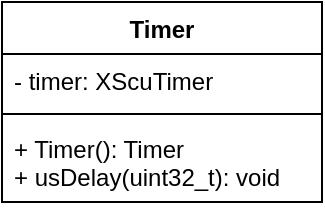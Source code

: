 <mxfile version="22.1.16" type="device">
  <diagram name="Side-1" id="rA3E82Ache6Bd3EJy5H8">
    <mxGraphModel dx="1098" dy="1180" grid="1" gridSize="10" guides="1" tooltips="1" connect="1" arrows="1" fold="1" page="1" pageScale="1" pageWidth="827" pageHeight="1169" math="0" shadow="0">
      <root>
        <mxCell id="0" />
        <mxCell id="1" parent="0" />
        <mxCell id="36WEJUsIsn0V1EynPZSD-1" value="Timer" style="swimlane;fontStyle=1;align=center;verticalAlign=top;childLayout=stackLayout;horizontal=1;startSize=26;horizontalStack=0;resizeParent=1;resizeParentMax=0;resizeLast=0;collapsible=1;marginBottom=0;whiteSpace=wrap;html=1;" vertex="1" parent="1">
          <mxGeometry x="390" y="420" width="160" height="100" as="geometry" />
        </mxCell>
        <mxCell id="36WEJUsIsn0V1EynPZSD-2" value="- timer: XScuTimer" style="text;strokeColor=none;fillColor=none;align=left;verticalAlign=top;spacingLeft=4;spacingRight=4;overflow=hidden;rotatable=0;points=[[0,0.5],[1,0.5]];portConstraint=eastwest;whiteSpace=wrap;html=1;" vertex="1" parent="36WEJUsIsn0V1EynPZSD-1">
          <mxGeometry y="26" width="160" height="26" as="geometry" />
        </mxCell>
        <mxCell id="36WEJUsIsn0V1EynPZSD-3" value="" style="line;strokeWidth=1;fillColor=none;align=left;verticalAlign=middle;spacingTop=-1;spacingLeft=3;spacingRight=3;rotatable=0;labelPosition=right;points=[];portConstraint=eastwest;strokeColor=inherit;" vertex="1" parent="36WEJUsIsn0V1EynPZSD-1">
          <mxGeometry y="52" width="160" height="8" as="geometry" />
        </mxCell>
        <mxCell id="36WEJUsIsn0V1EynPZSD-4" value="+ Timer(): Timer&lt;br&gt;+ usDelay(uint32_t): void" style="text;strokeColor=none;fillColor=none;align=left;verticalAlign=top;spacingLeft=4;spacingRight=4;overflow=hidden;rotatable=0;points=[[0,0.5],[1,0.5]];portConstraint=eastwest;whiteSpace=wrap;html=1;" vertex="1" parent="36WEJUsIsn0V1EynPZSD-1">
          <mxGeometry y="60" width="160" height="40" as="geometry" />
        </mxCell>
      </root>
    </mxGraphModel>
  </diagram>
</mxfile>
